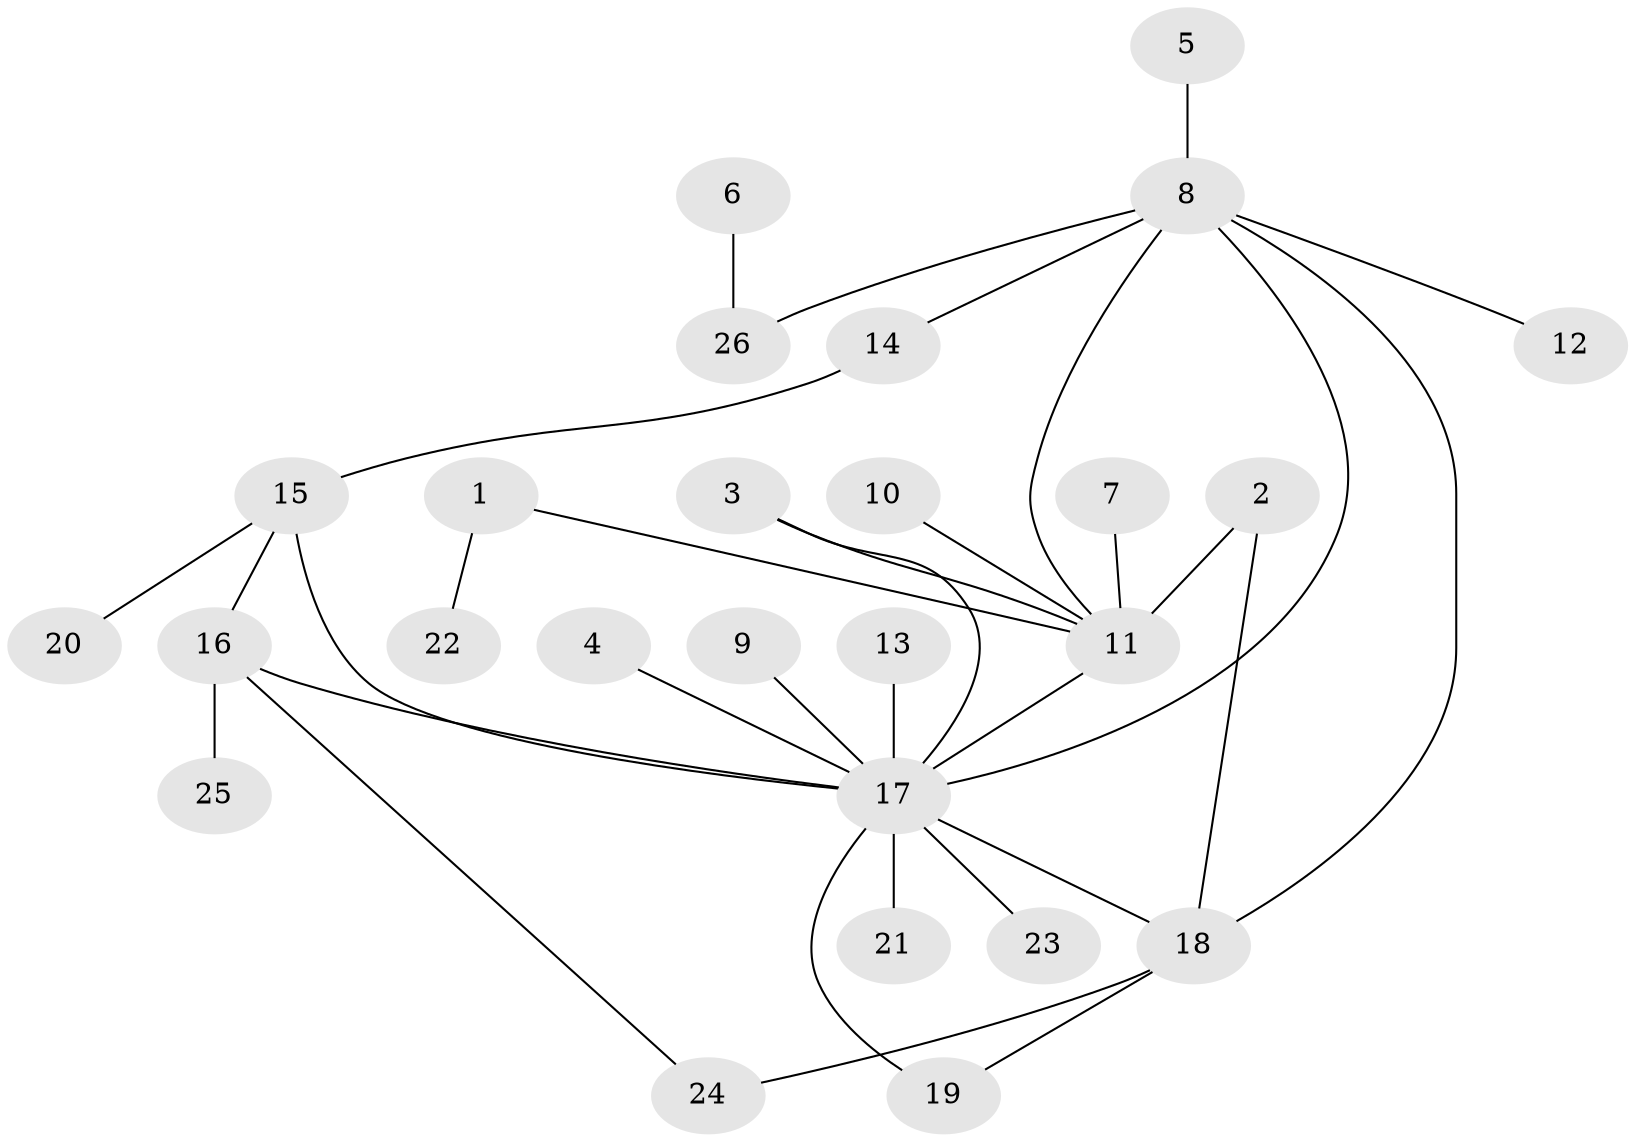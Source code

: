 // original degree distribution, {9: 0.0392156862745098, 2: 0.17647058823529413, 14: 0.0196078431372549, 3: 0.09803921568627451, 1: 0.5882352941176471, 7: 0.0196078431372549, 4: 0.0392156862745098, 6: 0.0196078431372549}
// Generated by graph-tools (version 1.1) at 2025/01/03/09/25 03:01:44]
// undirected, 26 vertices, 33 edges
graph export_dot {
graph [start="1"]
  node [color=gray90,style=filled];
  1;
  2;
  3;
  4;
  5;
  6;
  7;
  8;
  9;
  10;
  11;
  12;
  13;
  14;
  15;
  16;
  17;
  18;
  19;
  20;
  21;
  22;
  23;
  24;
  25;
  26;
  1 -- 11 [weight=1.0];
  1 -- 22 [weight=1.0];
  2 -- 11 [weight=1.0];
  2 -- 18 [weight=1.0];
  3 -- 11 [weight=1.0];
  3 -- 17 [weight=1.0];
  4 -- 17 [weight=1.0];
  5 -- 8 [weight=1.0];
  6 -- 26 [weight=1.0];
  7 -- 11 [weight=1.0];
  8 -- 11 [weight=1.0];
  8 -- 12 [weight=1.0];
  8 -- 14 [weight=1.0];
  8 -- 17 [weight=1.0];
  8 -- 18 [weight=1.0];
  8 -- 26 [weight=1.0];
  9 -- 17 [weight=1.0];
  10 -- 11 [weight=1.0];
  11 -- 17 [weight=1.0];
  13 -- 17 [weight=1.0];
  14 -- 15 [weight=1.0];
  15 -- 16 [weight=1.0];
  15 -- 17 [weight=1.0];
  15 -- 20 [weight=1.0];
  16 -- 17 [weight=1.0];
  16 -- 24 [weight=1.0];
  16 -- 25 [weight=1.0];
  17 -- 18 [weight=1.0];
  17 -- 19 [weight=1.0];
  17 -- 21 [weight=1.0];
  17 -- 23 [weight=1.0];
  18 -- 19 [weight=1.0];
  18 -- 24 [weight=1.0];
}
